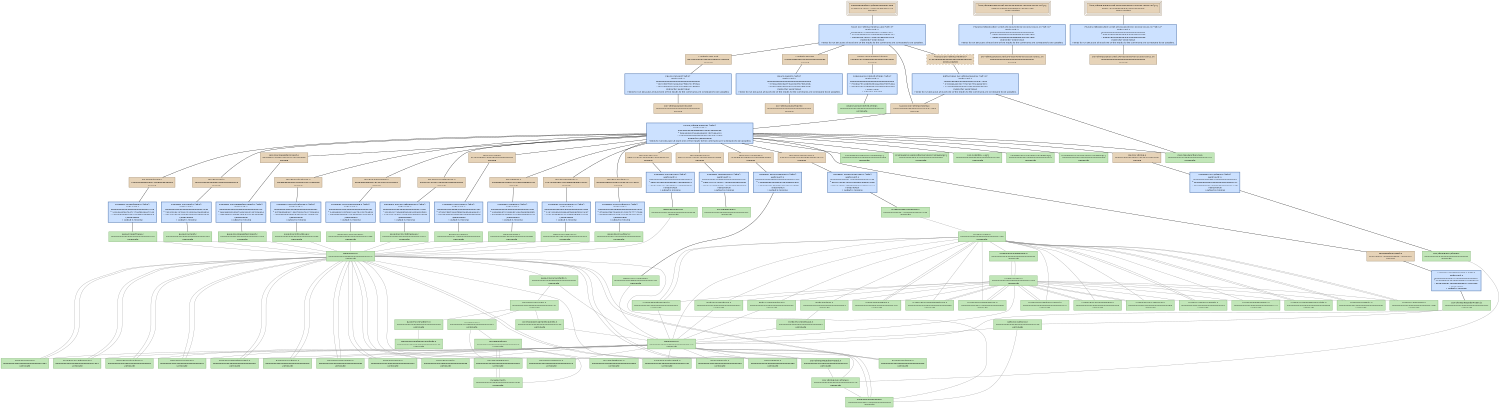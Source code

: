 digraph DoNothing {
   size = "10.000000,8.500000";
   concentrate = false;

   node [ shape = box, style = filled, color = "0.3 0.5 0.6", fillcolor = "0.3 0.2 0.9", fontname = "Monaco", fontsize = "9" ];
   n00001 [ label = "Development/DoNothing.mexmac.app\nc5fa5cd7e155211cc9616cbec0ac2725\nMissing", color = "0.1 0.5 0.5", fillcolor = "0.1 0.2 0.9", peripheries = 3 ];
   n00002 [ label = "Contents/Info.plist\nb01090f7e391a0620a7f986751ff44a6\nMissing", color = "0.1 0.5 0.5", fillcolor = "0.1 0.2 0.9" ];
   n00003 [ label = "DoNothing.build/Info.plist\n00000000000000000000000000000000\nMissing", color = "0.1 0.5 0.5", fillcolor = "0.1 0.2 0.9" ];
   n00004 [ label = "Contents/PkgInfo\n41982a4bf2eae7452ce3cff57f842ed5\nMissing", color = "0.1 0.5 0.5", fillcolor = "0.1 0.2 0.9" ];
   n00005 [ label = "DoNothing.build/PkgInfo\n00000000000000000000000000000000\nMissing", color = "0.1 0.5 0.5", fillcolor = "0.1 0.2 0.9" ];
   n00006 [ label = "English.lproj/InfoPlist.strings\n74cd0a7916cdb45ee33aa4b679e75066\nMissing", color = "0.1 0.5 0.5", fillcolor = "0.1 0.2 0.9" ];
   n00007 [ label = "English.lproj/InfoPlist.strings\n00000000434c45840000000000000228\nUpToDate" ];
   n00008 [ label = "ppc/PsychError.o\n4fea72caf7a14a956bfb17e36b880a3c\nMissing", color = "0.1 0.5 0.5", fillcolor = "0.1 0.2 0.9" ];
   n00009 [ label = "Base/PsychError.c\n00000000434c4585000000000000563d\nUpToDate" ];
   n00010 [ label = "ppc/PsychRegisterProject.o\nde438eb31008ee1b9c9a20185760ebf6\nMissing", color = "0.1 0.5 0.5", fillcolor = "0.1 0.2 0.9" ];
   n00011 [ label = "Base/PsychRegisterProject.c\n00000000434c458500000000000012e6\nUpToDate" ];
   n00012 [ label = "ppc/PsychHelp.o\n972d47d8bf71ed4cdbc068b49ae6f3b0\nMissing", color = "0.1 0.5 0.5", fillcolor = "0.1 0.2 0.9" ];
   n00013 [ label = "Base/PsychHelp.c\n00000000434c811d00000000000005b8\nUpToDate" ];
   n00014 [ label = "ppc/MiniBox.o\n492ede58334dd772c16eaf34bbbb31a3\nMissing", color = "0.1 0.5 0.5", fillcolor = "0.1 0.2 0.9" ];
   n00015 [ label = "Base/MiniBox.c\n00000000434c45850000000000000f4f\nUpToDate" ];
   n00016 [ label = "ppc/PsychMemory.o\n018133984fb773225fbb0def5d312cd7\nMissing", color = "0.1 0.5 0.5", fillcolor = "0.1 0.2 0.9" ];
   n00017 [ label = "Base/PsychMemory.c\n00000000434ca96200000000000003a4\nUpToDate" ];
   n00018 [ label = "ppc/ProjectTable.o\n16305400bdf2cd53170afb929e4f00cd\nMissing", color = "0.1 0.5 0.5", fillcolor = "0.1 0.2 0.9" ];
   n00019 [ label = "Base/ProjectTable.c\n00000000434c4585000000000000023a\nUpToDate" ];
   n00020 [ label = "ppc/PsychInit.o\n7622c5280262ad2eb10b50ac0e0b2979\nMissing", color = "0.1 0.5 0.5", fillcolor = "0.1 0.2 0.9" ];
   n00021 [ label = "Base/PsychInit.c\n00000000434c45850000000000000759\nUpToDate" ];
   n00022 [ label = "ppc/PsychTimeGlue.o\n132fef6fc867bedc6a1b87bbff97db6a\nMissing", color = "0.1 0.5 0.5", fillcolor = "0.1 0.2 0.9" ];
   n00023 [ label = "Base/PsychTimeGlue.c\n000000004355ef98000000000000157f\nUpToDate" ];
   n00024 [ label = "ppc/PsychStructGlue.o\n3d7bb5b890d45caf7b53a7a217d0b2a5\nMissing", color = "0.1 0.5 0.5", fillcolor = "0.1 0.2 0.9" ];
   n00025 [ label = "Base/PsychStructGlue.c\n00000000434c45850000000000002bb8\nUpToDate" ];
   n00026 [ label = "ppc/PsychVersioning.o\n545b48895f90921d1a447b412575aac9\nMissing", color = "0.1 0.5 0.5", fillcolor = "0.1 0.2 0.9" ];
   n00027 [ label = "Base/PsychVersioning.c\n000000004355688200000000000014ee\nUpToDate" ];
   n00028 [ label = "ppc/MODULEVersion.o\n83076182d742a2683089fc45ee01d710\nMissing", color = "0.1 0.5 0.5", fillcolor = "0.1 0.2 0.9" ];
   n00029 [ label = "Screen/MODULEVersion.c\n000000004354a112000000000000124e\nUpToDate" ];
   n00030 [ label = "ppc/PsychScriptingGlue.o\n32532ca137e321d242e9240fa832e3d4\nMissing", color = "0.1 0.5 0.5", fillcolor = "0.1 0.2 0.9" ];
   n00031 [ label = "Base/PsychScriptingGlue.c\n00000000434c458500000000000105c5\nUpToDate" ];
   n00032 [ label = "ppc/mexversion.o\nefe2167350224a571e59555bcb620bee\nMissing", color = "0.1 0.5 0.5", fillcolor = "0.1 0.2 0.9" ];
   n00033 [ label = "src/mexversion.c\n000000004332d94600000000000002d2\nUpToDate" ];
   n00034 [ label = "ppc/DoNothing.o\na64da2ab83b078b822ba39202d9c47da\nMissing", color = "0.1 0.5 0.5", fillcolor = "0.1 0.2 0.9" ];
   n00035 [ label = "DoNothing/DoNothing.c\n00000000434c458500000000000005e0\nUpToDate" ];
   n00036 [ label = "ppc/RegisterProject.o\n925d7880d17e83e8a3be8a1184c0f5a1\nMissing", color = "0.1 0.5 0.5", fillcolor = "0.1 0.2 0.9" ];
   n00037 [ label = "DoNothing/RegisterProject.c\n00000000434c4585000000000000045c\nUpToDate" ];
   n00038 [ label = "ppc/PsychAuthors.o\nd7d4c60fdd2725dc21c5357577716021\nMissing", color = "0.1 0.5 0.5", fillcolor = "0.1 0.2 0.9" ];
   n00039 [ label = "Base/PsychAuthors.c\n00000000434c81430000000000000d3b\nUpToDate" ];
   n00040 [ label = "MacOS/DoNothing.mexmac\n108aa7b06ef78ea6853d27573ce1196a\nMissing", color = "0.1 0.5 0.5", fillcolor = "0.1 0.2 0.9" ];
   n00041 [ label = "Frameworks/OpenGL.framework[C]\n00000000434ac55900000000000000ee\nUpToDate" ];
   n00042 [ label = "Frameworks/ApplicationServices.framework[C]\n00000000434ac53300000000000000ee\nUpToDate" ];
   n00043 [ label = "2.95.2/libstdc++.a[C]\n00000000434abb590000000000075c68\nUpToDate" ];
   n00044 [ label = "Frameworks/CoreAudio.framework[C]\n00000000434ac55b00000000000000cc\nUpToDate" ];
   n00045 [ label = "Frameworks/CoreServices.framework[C]\n00000000434ac53600000000000000ee\nUpToDate" ];
   n00046 [ label = "mac/mexFunction.map\n000000004332d946000000000000012e\nUpToDate" ];
   n00047 [ label = "<DoNothing.build/Script-2F543354090431DC0051D6CC.sh>[A]\n1dda247e9b923569dbb0f57b24401feb\nDepsUpdated", color = "0.1 0.5 0.5", fillcolor = "0.1 0.2 0.9", peripheries = 3 ];
   n00048 [ label = "DoNothing.build/Script-2F543354090431DC0051D6CC.sh\n00000000000000000000000000000000\nMissing", color = "0.1 0.5 0.5", fillcolor = "0.1 0.2 0.9" ];
   n00049 [ label = "<DoNothing.build/Script-2F543355090431DC0051D6CC.sh>[A]\ne962f7d7bc4ea55e4ce70082f35a2958\nDepsUpdated", color = "0.1 0.5 0.5", fillcolor = "0.1 0.2 0.9", peripheries = 3 ];
   n00050 [ label = "DoNothing.build/Script-2F543355090431DC0051D6CC.sh\n00000000000000000000000000000000\nMissing", color = "0.1 0.5 0.5", fillcolor = "0.1 0.2 0.9" ];
   n00051 [ label = "<MacOS/DoNothing.mexmac>\n21397dda0e8690ff229e530b965b5558\nDepsUpdated", color = "0.1 0.5 0.5", fillcolor = "0.1 0.2 0.9", style = "filled,dashed" ];
   n00052 [ label = "Base/Psych.h\n00000000435548b60000000000000410\nUpToDate" ];
   n00053 [ label = "Base/PsychConstants.h\n00000000435548d4000000000000080d\nUpToDate" ];
   n00054 [ label = "Base/MiniBox.h\n00000000435548d400000000000004d6\nUpToDate" ];
   n00055 [ label = "Base/ProjectTable.h\n00000000435548d400000000000002f6\nUpToDate" ];
   n00056 [ label = "Base/PsychError.h\n00000000435548d40000000000001fe7\nUpToDate" ];
   n00057 [ label = "Base/PsychScriptingGlue.h\n00000000435548f30000000000001a37\nUpToDate" ];
   n00058 [ label = "Base/PsychStructGlue.h\n000000004355496c0000000000000bcc\nUpToDate" ];
   n00059 [ label = "Base/PsychCellGlue.h\n00000000434c458500000000000005c5\nUpToDate" ];
   n00060 [ label = "Base/PsychRegisterProject.h\n00000000435548d400000000000003f1\nUpToDate" ];
   n00061 [ label = "Base/PsychAuthors.h\n00000000435548d400000000000005e9\nUpToDate" ];
   n00062 [ label = "Base/PsychVersioning.h\n00000000435548f300000000000004dd\nUpToDate" ];
   n00063 [ label = "Base/PsychHelp.h\n00000000434c45850000000000000357\nUpToDate" ];
   n00064 [ label = "Base/PsychInit.h\n00000000435548f300000000000002db\nUpToDate" ];
   n00065 [ label = "Base/PsychMemory.h\n00000000435548d40000000000000473\nUpToDate" ];
   n00066 [ label = "Base/PsychTimeGlue.h\n000000004355ef010000000000000483\nUpToDate" ];
   n00067 [ label = "Base/PsychInstrument.h\n00000000435548d400000000000001a8\nUpToDate" ];
   n00068 [ label = "DoNothing/RegisterProject.h\n00000000434c458500000000000002cd\nUpToDate" ];
   n00069 [ label = "Base/TimeLists.h\n00000000435548f300000000000002a9\nUpToDate" ];
   n00070 [ label = "Base/PsychIncludes.h\n00000000435548d4000000000000074c\nUpToDate" ];
   n00071 [ label = "Base/PsychPlatform.h\n00000000435548d40000000000000589\nUpToDate" ];
   n00072 [ label = "include/mex.h\n000000004332d9460000000000003742\nUpToDate" ];
   n00073 [ label = "OS9ToolboxFragments/Events.h\n00000000434c45850000000000000236\nUpToDate" ];
   n00074 [ label = "Base/PsychPlatformConstants.h\n000000004355492f000000000000070e\nUpToDate" ];
   n00075 [ label = "include/matrix.h\n000000004332d9460000000000009ff2\nUpToDate" ];
   n00076 [ label = "include/mwdebug.h\n000000004332d9460000000000002b3c\nUpToDate" ];
   n00077 [ label = "include/tmwtypes.h\n000000004332d946000000000000458d\nUpToDate" ];
   n00078 [ label = "include/mat.h\n000000004332d94600000000000023ab\nUpToDate" ];
   n00079 [ label = "Base/Psych.h\n00000000435548b60000000000000410\nUpToDate" ];
   n00080 [ label = "DoNothing/DoNothing.h\n00000000434c458500000000000001ce\nUpToDate" ];
   n00081 [ label = "Screen/Screen.h\n000000004355f28e00000000000012e0\nUpToDate" ];
   n00082 [ label = "Screen/PsychRects.h\n00000000434c458500000000000005d5\nUpToDate" ];
   n00083 [ label = "Screen/ScreenTypes.h\n00000000434c458500000000000013b6\nUpToDate" ];
   n00084 [ label = "Screen/PsychVideoGlue.h\n00000000434c458500000000000005d4\nUpToDate" ];
   n00085 [ label = "Screen/PsychScreenGlue.h\n00000000434c45850000000000000d6d\nUpToDate" ];
   n00086 [ label = "Screen/PsychWindowTextGlue.h\n00000000434c458500000000000008ee\nUpToDate" ];
   n00087 [ label = "Screen/WindowBank.h\n000000004355e68c0000000000001b31\nUpToDate" ];
   n00088 [ label = "Screen/PsychWindowGlue.h\n000000004355e21f0000000000000a66\nUpToDate" ];
   n00089 [ label = "Screen/PsychTextureSupport.h\n000000004355a03b0000000000000370\nUpToDate" ];
   n00090 [ label = "Screen/PsychAlphaBlending.h\n00000000434c458500000000000004fb\nUpToDate" ];
   n00091 [ label = "Screen/ScreenArguments.h\n00000000434c45850000000000000ca3\nUpToDate" ];
   n00092 [ label = "Screen/RegisterProject.h\n00000000434c45850000000000000284\nUpToDate" ];
   n00093 [ label = "Screen/WindowHelpers.h\n00000000434c45850000000000000773\nUpToDate" ];
   n00094 [ label = "Fonts/PsychFontGlue.h\n00000000434c45850000000000000e47\nUpToDate" ];
   n00095 [ label = "Fonts/ScreenFontGlue.h\n00000000434c45850000000000000260\nUpToDate" ];
   n00096 [ label = "Fonts/FontInfo.h\n00000000434c45850000000000000ef4\nUpToDate" ];
   n00097 [ label = "Screen/ScreenPreferenceState.h\n000000004355d9f300000000000006ba\nUpToDate" ];
   n00098 [ label = "Screen/Screen.h\n000000004355f28e00000000000012e0\nUpToDate" ];
   n00099 [ label = "Fonts/PsychFontGlue.h\n00000000434c45850000000000000e47\nUpToDate" ];
   n00100 [ label = "GetSecs/GetSecs.h\n00000000434c4585000000000000027e\nUpToDate" ];

   node [ shape = box, style = "filled,bold", color = "0.7 0.5 0.7", fillcolor = "0.7 0.2 1.0", fontname = "Monaco", fontsize = "9" ];
   c00001 [ label = "PBXCp Info.plist <wt:0>\nwaitCount: 0\n00000000000000000000000000000000\n^ b01090f7e391a0620a7f986751ff44a6\n= b01090f7e391a0620a7f986751ff44a6\nIndirectlyNeedsToRun\nNeeds to run because at least one of the inputs to the command are scheduled to be updated.", color = "0.6 0.5 0.7", fillcolor = "0.6 0.2 1.0" ];
   c00002 [ label = "PBXCp PkgInfo <wt:0>\nwaitCount: 0\n00000000000000000000000000000000\n^ 41982a4bf2eae7452ce3cff57f842ed5\n= 41982a4bf2eae7452ce3cff57f842ed5\nIndirectlyNeedsToRun\nNeeds to run because at least one of the inputs to the command are scheduled to be updated.", color = "0.6 0.5 0.7", fillcolor = "0.6 0.2 1.0" ];
   c00003 [ label = "CpResource InfoPlist.strings <wt:4>\nwaitCount: 0\n00000000000000000000000000000000\n^ 74cd0a7916cdb45ee33aa4b679e75066\n= 74cd0a7916cdb45ee33aa4b679e75066\nNeedsToRun\n1 output is missing", color = "0.6 0.5 0.7", fillcolor = "0.6 0.2 1.0" ];
   c00004 [ label = "CompileC PsychError.o <wt:6>\nwaitCount: 0\n000000004355492f0000000000004529\n^ 4fea72cab4f403ba6bfb17e36b884f15\n= 4fea72caf7a14a956bfb17e36b880a3c\nNeedsToRun\n1 output is missing", color = "0.6 0.5 0.7", fillcolor = "0.6 0.2 1.0" ];
   c00005 [ label = "CompileC PsychRegisterProject.o <wt:6>\nwaitCount: 0\n000000004355492f00000000000001f2\n^ de438eb3535da7349c9a20185760ea04\n= de438eb31008ee1b9c9a20185760ebf6\nNeedsToRun\n1 output is missing", color = "0.6 0.5 0.7", fillcolor = "0.6 0.2 1.0" ];
   c00006 [ label = "CompileC PsychHelp.o <wt:6>\nwaitCount: 0\n0000000043558db700000000000016ac\n^ 972d47d8fc2460fbdbc068b49ae6e51c\n= 972d47d8bf71ed4cdbc068b49ae6f3b0\nNeedsToRun\n1 output is missing", color = "0.6 0.5 0.7", fillcolor = "0.6 0.2 1.0" ];
   c00007 [ label = "CompileC MiniBox.o <wt:6>\nwaitCount: 0\n000000004355492f0000000000001c5b\n^ 492ede5870189e5dc16eaf34bbbb2df8\n= 492ede58334dd772c16eaf34bbbb31a3\nNeedsToRun\n1 output is missing", color = "0.6 0.5 0.7", fillcolor = "0.6 0.2 1.0" ];
   c00008 [ label = "CompileC PsychMemory.o <wt:6>\nwaitCount: 0\n000000004355a5c800000000000010b0\n^ 018133980ce2d6ea5fbb0def5d313c67\n= 018133984fb773225fbb0def5d312cd7\nNeedsToRun\n1 output is missing", color = "0.6 0.5 0.7", fillcolor = "0.6 0.2 1.0" ];
   c00009 [ label = "CompileC ProjectTable.o <wt:6>\nwaitCount: 0\n000000004355492f000000000000112e\n^ 16305400fea7847c170afb929e4f11e3\n= 16305400bdf2cd53170afb929e4f00cd\nNeedsToRun\n1 output is missing", color = "0.6 0.5 0.7", fillcolor = "0.6 0.2 1.0" ];
   c00010 [ label = "CompileC PsychInit.o <wt:6>\nwaitCount: 0\n000000004355492f000000000000144d\n^ 7622c5284137e401b10b50ac0e0b3d34\n= 7622c5280262ad2eb10b50ac0e0b2979\nNeedsToRun\n1 output is missing", color = "0.6 0.5 0.7", fillcolor = "0.6 0.2 1.0" ];
   c00011 [ label = "CompileC PsychTimeGlue.o <wt:6>\nwaitCount: 0\n000000004355ee4200000000000013a3\n^ 132fef6f8b32509e6a1b87bbff97c8c9\n= 132fef6fc867bedc6a1b87bbff97db6a\nNeedsToRun\n1 output is missing", color = "0.6 0.5 0.7", fillcolor = "0.6 0.2 1.0" ];
   c00012 [ label = "CompileC PsychStructGlue.o <wt:6>\nwaitCount: 0\n000000004355492f00000000000038ac\n^ 3d7bb5b8d38115807b53a7a217d08a09\n= 3d7bb5b890d45caf7b53a7a217d0b2a5\nNeedsToRun\n1 output is missing", color = "0.6 0.5 0.7", fillcolor = "0.6 0.2 1.0" ];
   c00013 [ label = "CompileC PsychVersioning.o <wt:6>\nwaitCount: 0\n00000000434c642800000000000007fa\n^ 545b48891cdcf6351a447b412575ad33\n= 545b48895f90921d1a447b412575aac9\nNeedsToRun\n1 output is missing", color = "0.6 0.5 0.7", fillcolor = "0.6 0.2 1.0" ];
   c00014 [ label = "CompileC MODULEVersion.o <wt:6>\nwaitCount: 0\n000000004354a112000000000000124e\n^ 830761829416037a3089fc45ee01c55e\n= 83076182d742a2683089fc45ee01d710\nNeedsToRun\n1 output is missing", color = "0.6 0.5 0.7", fillcolor = "0.6 0.2 1.0" ];
   c00015 [ label = "CompileC PsychScriptingGlue.o <wt:6>\nwaitCount: 0\n000000004355492f00000000000116d1\n^ 32532ca174b668fd42e9240fa833f505\n= 32532ca137e321d242e9240fa832e3d4\nNeedsToRun\n1 output is missing", color = "0.6 0.5 0.7", fillcolor = "0.6 0.2 1.0" ];
   c00016 [ label = "CompileC mexversion.o <wt:6>\nwaitCount: 0\n000000004332d94600000000000002d2\n^ efe21673131093111e59555bcb62093c\n= efe2167350224a571e59555bcb620bee\nNeedsToRun\n1 output is missing", color = "0.6 0.5 0.7", fillcolor = "0.6 0.2 1.0" ];
   c00017 [ label = "CompileC DoNothing.o <wt:6>\nwaitCount: 0\n000000004355ef0100000000000000ad\n^ a64da2abc0e597b922ba39202d9c4777\n= a64da2ab83b078b822ba39202d9c47da\nNeedsToRun\n1 output is missing", color = "0.6 0.5 0.7", fillcolor = "0.6 0.2 1.0" ];
   c00018 [ label = "CompileC RegisterProject.o <wt:6>\nwaitCount: 0\n000000000000a7b700000000000006b1\n^ 925d7880d17e245fa3be8a1184c0f310\n= 925d7880d17e83e8a3be8a1184c0f5a1\nNeedsToRun\n1 output is missing", color = "0.6 0.5 0.7", fillcolor = "0.6 0.2 1.0" ];
   c00019 [ label = "CompileC PsychAuthors.o <wt:6>\nwaitCount: 0\n0000000043558de90000000000001e2f\n^ d7d4c60f9e72a83521c5357577717e0e\n= d7d4c60fdd2725dc21c5357577716021\nNeedsToRun\n1 output is missing", color = "0.6 0.5 0.7", fillcolor = "0.6 0.2 1.0" ];
   c00020 [ label = "Ld DoNothing.mexmac <wt:6>\nwaitCount: 0\ne9449263a38388f8d38106a74e8955a8\n^ f9ce35d3cd74065e56bc21f072684cc2\n= 108aa7b06ef78ea6853d27573ce1196a\nIndirectlyNeedsToRun\nNeeds to run because at least one of the inputs to the command are scheduled to be updated.", color = "0.6 0.5 0.7", fillcolor = "0.6 0.2 1.0" ];
   c00021 [ label = "PhaseScriptExecution Script-2F543354090431DC0051D6CC.sh <wt:10>\nwaitCount: 0\n00000000000000000000000000000000\n^ 1dda247e9b923569dbb0f57b24401feb\n= 1dda247e9b923569dbb0f57b24401feb\nIndirectlyNeedsToRun\nNeeds to run because at least one of the inputs to the command are scheduled to be updated.", color = "0.6 0.5 0.7", fillcolor = "0.6 0.2 1.0" ];
   c00022 [ label = "PhaseScriptExecution Script-2F543355090431DC0051D6CC.sh <wt:12>\nwaitCount: 0\n00000000000000000000000000000000\n^ e962f7d7bc4ea55e4ce70082f35a2958\n= e962f7d7bc4ea55e4ce70082f35a2958\nIndirectlyNeedsToRun\nNeeds to run because at least one of the inputs to the command are scheduled to be updated.", color = "0.6 0.5 0.7", fillcolor = "0.6 0.2 1.0" ];
   c00023 [ label = "EditSymbols DoNothing.mexmac <wt:13>\nwaitCount: 0\n108aa7b02dc557e0853d27573ce11844\n^ 31b3da6a2343c71fa7a3745caaba4d1c\n= 21397dda0e8690ff229e530b965b5558\nIndirectlyNeedsToRun\nNeeds to run because at least one of the inputs to the command are scheduled to be updated.", color = "0.6 0.5 0.7", fillcolor = "0.6 0.2 1.0" ];
   c00024 [ label = "Touch DoNothing.mexmac.app <wt:14>\nwaitCount: 0\nb4f66aaf67c7ed2062058778fd267627\n^ 710c36788692cc3cab64ebc63d8a5102\n= c5fa5cd7e155211cc9616cbec0ac2725\nIndirectlyNeedsToRun\nNeeds to run because at least one of the inputs to the command are scheduled to be updated.", color = "0.6 0.5 0.7", fillcolor = "0.6 0.2 1.0" ];

   edge [ style = solid, color = black, arrowhead = none, arrowtail = normal ];
   n00001 -> { c00024 };
   n00002 -> { c00001 };
   n00004 -> { c00002 };
   n00006 -> { c00003 };
   n00008 -> { c00004 };
   n00010 -> { c00005 };
   n00012 -> { c00006 };
   n00014 -> { c00007 };
   n00016 -> { c00008 };
   n00018 -> { c00009 };
   n00020 -> { c00010 };
   n00022 -> { c00011 };
   n00024 -> { c00012 };
   n00026 -> { c00013 };
   n00028 -> { c00014 };
   n00030 -> { c00015 };
   n00032 -> { c00016 };
   n00034 -> { c00017 };
   n00036 -> { c00018 };
   n00038 -> { c00019 };
   n00040 -> { c00020 };
   n00047 -> { c00021 };
   n00049 -> { c00022 };
   n00051 -> { c00023 };
   c00001 -> { n00003 };
   c00002 -> { n00005 n00005 };
   c00003 -> { n00007 n00007 };
   c00004 -> { n00009 };
   c00005 -> { n00011 };
   c00006 -> { n00013 };
   c00007 -> { n00015 };
   c00008 -> { n00017 };
   c00009 -> { n00019 };
   c00010 -> { n00021 };
   c00011 -> { n00023 };
   c00012 -> { n00025 };
   c00013 -> { n00027 };
   c00014 -> { n00029 };
   c00015 -> { n00031 };
   c00016 -> { n00033 };
   c00017 -> { n00035 };
   c00018 -> { n00037 };
   c00019 -> { n00039 };
   c00020 -> { n00008 n00010 n00012 n00014 n00016 n00018 n00020 n00022 n00024 n00026 n00028 n00030 n00032 n00034 n00036 n00038 n00041 n00042 n00043 n00044 n00045 n00046 };
   c00021 -> { n00048 };
   c00022 -> { n00050 };
   c00023 -> { n00040 n00046 };
   c00024 -> { n00002 n00004 n00006 n00040 n00051 };

   edge [ style = solid, color = gray60, arrowhead = none, arrowtail = normal ];
   n00009 -> { n00052 };
   n00011 -> { n00052 };
   n00013 -> { n00052 };
   n00015 -> { n00052 };
   n00017 -> { n00052 };
   n00019 -> { n00052 };
   n00021 -> { n00052 };
   n00023 -> { n00079 };
   n00025 -> { n00052 };
   n00027 -> { n00052 };
   n00029 -> { n00081 };
   n00031 -> { n00052 };
   n00035 -> { n00080 };
   n00037 -> { n00079 n00100 };
   n00039 -> { n00052 };
   n00052 -> { n00053 n00054 n00055 n00056 n00057 n00058 n00059 n00060 n00061 n00062 n00063 n00064 n00065 n00066 n00067 n00068 n00069 };
   n00053 -> { n00070 };
   n00054 -> { n00052 };
   n00055 -> { n00052 };
   n00056 -> { n00052 };
   n00057 -> { n00052 };
   n00058 -> { n00052 };
   n00059 -> { n00052 };
   n00060 -> { n00052 };
   n00061 -> { n00052 };
   n00062 -> { n00052 };
   n00063 -> { n00052 };
   n00064 -> { n00052 };
   n00066 -> { n00079 };
   n00067 -> { n00052 };
   n00068 -> { n00079 n00080 };
   n00070 -> { n00071 n00072 n00072 n00073 n00072 };
   n00071 -> { n00074 };
   n00072 -> { n00075 n00075 n00076 };
   n00073 -> { n00079 };
   n00075 -> { n00077 n00076 };
   n00076 -> { n00075 n00078 };
   n00078 -> { n00075 n00076 };
   n00079 -> { n00053 n00054 n00055 n00056 n00057 n00058 n00059 n00060 n00061 n00062 n00063 n00064 n00065 n00066 n00067 n00068 n00069 };
   n00080 -> { n00079 n00066 };
   n00081 -> { n00079 n00082 n00083 n00084 n00085 n00086 n00087 n00088 n00089 n00090 n00091 n00092 n00093 n00094 n00095 n00096 n00097 };
   n00082 -> { n00081 };
   n00083 -> { n00081 };
   n00084 -> { n00098 };
   n00085 -> { n00098 };
   n00086 -> { n00098 };
   n00087 -> { n00081 };
   n00088 -> { n00098 };
   n00089 -> { n00098 };
   n00090 -> { n00098 };
   n00091 -> { n00081 };
   n00092 -> { n00079 n00081 };
   n00094 -> { n00079 };
   n00095 -> { n00079 };
   n00096 -> { n00099 };
   n00097 -> { n00081 };
   n00098 -> { n00079 n00082 n00083 n00084 n00085 n00086 n00087 n00088 n00089 n00090 n00091 n00092 n00093 n00094 n00095 n00096 n00097 };
   n00099 -> { n00079 };
   n00100 -> { n00079 n00066 };
}
